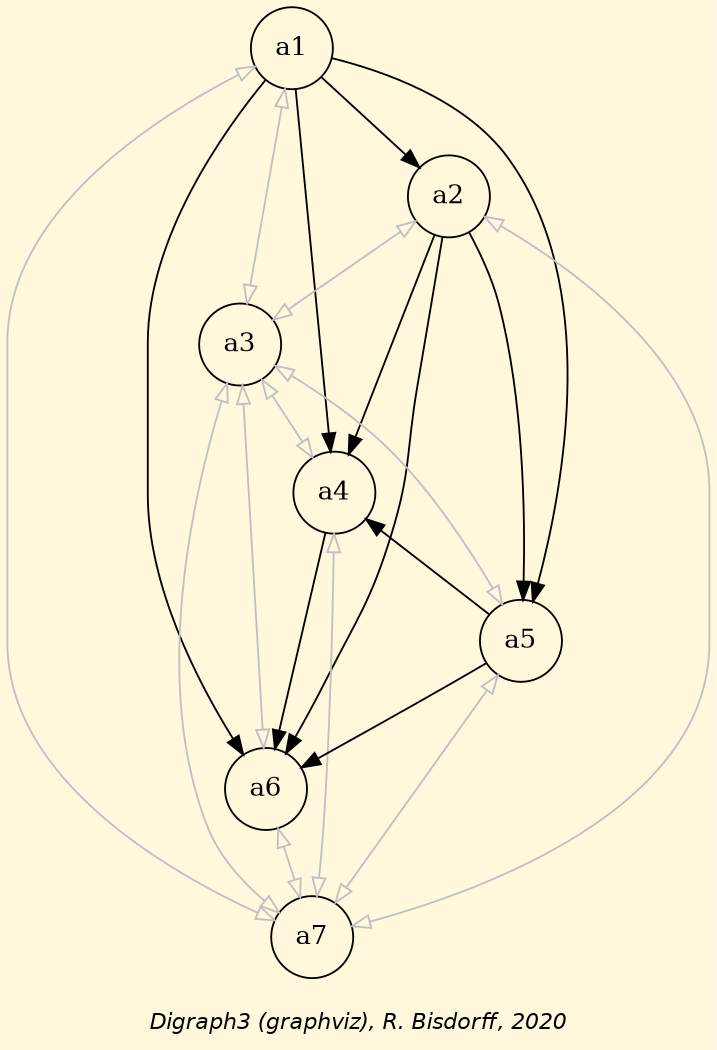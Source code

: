 digraph G {
graph [ bgcolor = cornsilk, fontname = "Helvetica-Oblique",
 fontsize = 12,
 label = "\nDigraph3 (graphviz), R. Bisdorff, 2020", size="7,7"];
n1 [shape = "circle", label = "a1"];
n2 [shape = "circle", label = "a2"];
n3 [shape = "circle", label = "a3"];
n4 [shape = "circle", label = "a4"];
n5 [shape = "circle", label = "a5"];
n6 [shape = "circle", label = "a6"];
n7 [shape = "circle", label = "a7"];
n1-> n2 [dir=forward, color=black] ;
n1-> n3 [dir=both, color=grey, arrowhead=empty, arrowtail=empty] ;
n1-> n4 [dir=forward, color=black] ;
n1-> n5 [dir=forward, color=black] ;
n1-> n6 [dir=forward, color=black] ;
n1-> n7 [dir=both, color=grey, arrowhead=empty, arrowtail=empty] ;
n2-> n3 [dir=both, color=grey, arrowhead=empty, arrowtail=empty] ;
n2-> n4 [dir=forward, color=black] ;
n2-> n5 [dir=forward, color=black] ;
n2-> n6 [dir=forward, color=black] ;
n2-> n7 [dir=both, color=grey, arrowhead=empty, arrowtail=empty] ;
n3-> n4 [dir=both, color=grey, arrowhead=empty, arrowtail=empty] ;
n3-> n5 [dir=both, color=grey, arrowhead=empty, arrowtail=empty] ;
n3-> n6 [dir=both, color=grey, arrowhead=empty, arrowtail=empty] ;
n3-> n7 [dir=both, color=grey, arrowhead=empty, arrowtail=empty] ;
n4-> n5 [dir=back, color=black] ;
n4-> n6 [dir=forward, color=black] ;
n4-> n7 [dir=both, color=grey, arrowhead=empty, arrowtail=empty] ;
n5-> n6 [dir=forward, color=black] ;
n5-> n7 [dir=both, color=grey, arrowhead=empty, arrowtail=empty] ;
n6-> n7 [dir=both, color=grey, arrowhead=empty, arrowtail=empty] ;
{rank=max; }
{rank=min; }
}

